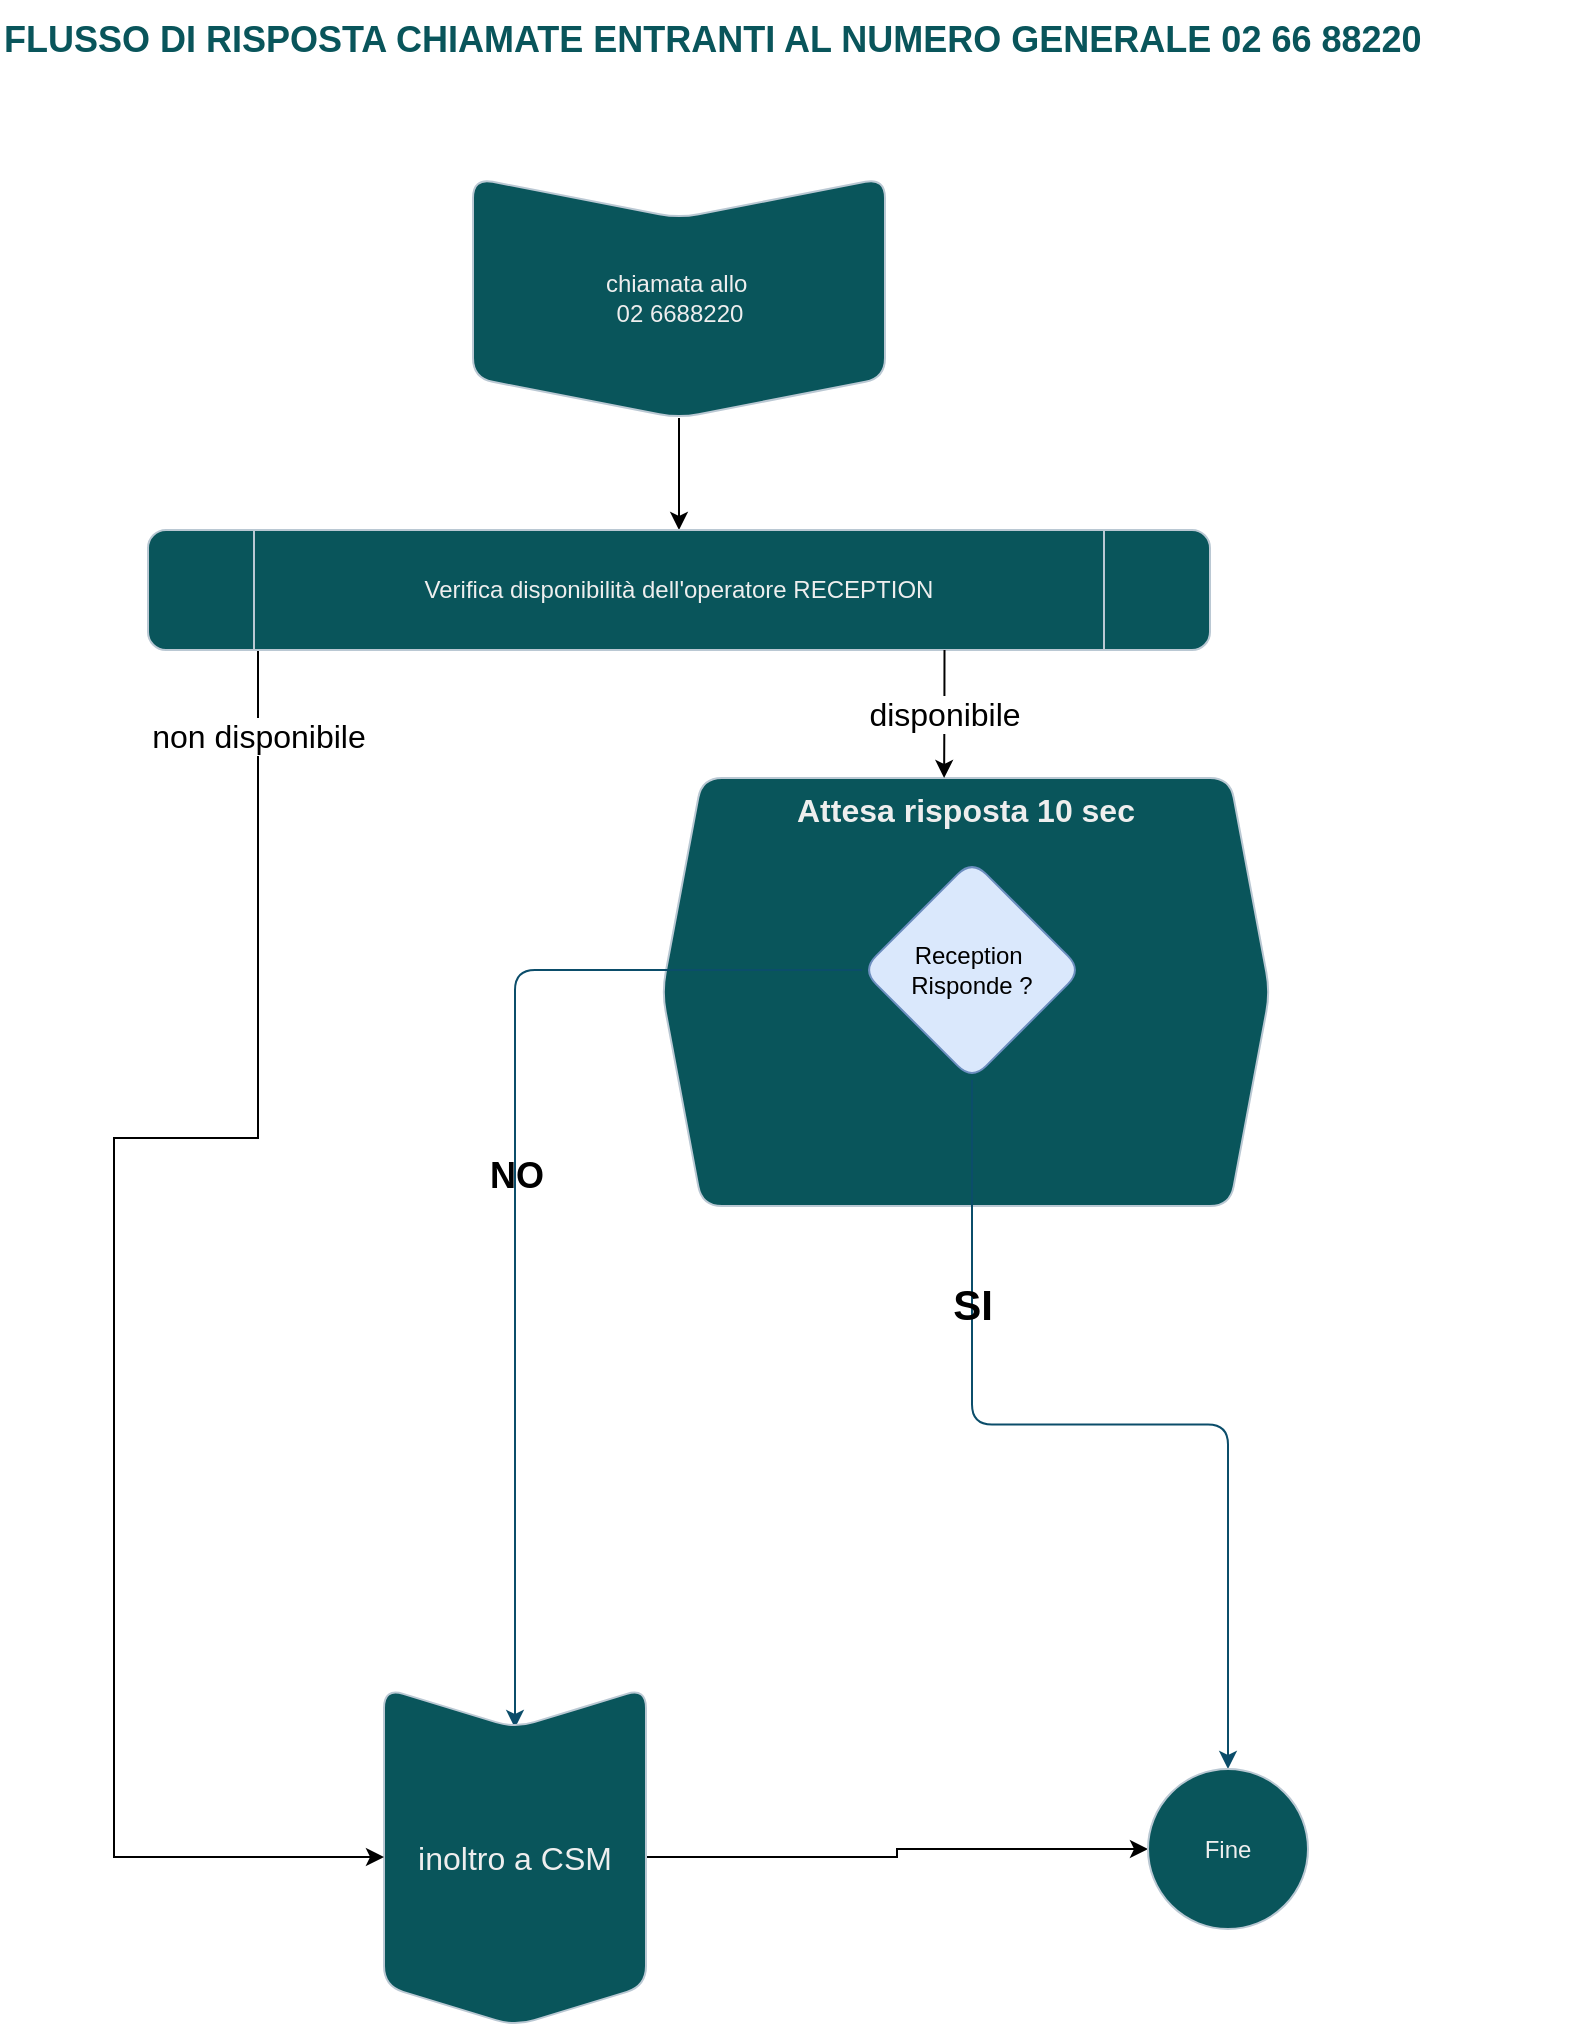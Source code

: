 <mxfile version="22.1.0" type="github" pages="2">
  <diagram name="GeneralNumber" id="2K9K8B1YWTyNbMokl5k0">
    <mxGraphModel dx="1914" dy="988" grid="0" gridSize="10" guides="1" tooltips="1" connect="1" arrows="1" fold="1" page="1" pageScale="1" pageWidth="827" pageHeight="1169" math="0" shadow="0">
      <root>
        <mxCell id="0" />
        <mxCell id="1" parent="0" />
        <mxCell id="MV5BvqTEezCp-tbcj1mJ-2" value="Attesa risposta 10 sec" style="shape=hexagon;perimeter=hexagonPerimeter2;whiteSpace=wrap;html=1;fixedSize=1;fillColor=#09555B;strokeColor=#BAC8D3;fontColor=#EEEEEE;rounded=1;labelBackgroundColor=none;verticalAlign=top;fontSize=16;fontStyle=1" vertex="1" parent="1">
          <mxGeometry x="361" y="399" width="304" height="214" as="geometry" />
        </mxCell>
        <mxCell id="2hbjmoNOjFk6Gdd9oWZ4-5" value="" style="edgeStyle=orthogonalEdgeStyle;rounded=0;orthogonalLoop=1;jettySize=auto;html=1;" edge="1" parent="1" source="QfQ0a9345wttwDZ6X_EZ-1" target="MV5BvqTEezCp-tbcj1mJ-1">
          <mxGeometry relative="1" as="geometry" />
        </mxCell>
        <mxCell id="QfQ0a9345wttwDZ6X_EZ-1" value="chiamata allo&amp;nbsp;&lt;br&gt;02 6688220" style="shape=step;perimeter=stepPerimeter;whiteSpace=wrap;html=1;fixedSize=1;rounded=1;labelBackgroundColor=none;fillColor=#09555B;strokeColor=#BAC8D3;fontColor=#EEEEEE;rotation=90;horizontal=0;" parent="1" vertex="1">
          <mxGeometry x="309.5" y="56" width="120" height="206" as="geometry" />
        </mxCell>
        <mxCell id="QfQ0a9345wttwDZ6X_EZ-9" value="NO" style="edgeStyle=orthogonalEdgeStyle;rounded=1;orthogonalLoop=1;jettySize=auto;html=1;labelBackgroundColor=none;strokeColor=#0B4D6A;fontColor=default;fontSize=18;fontStyle=1" parent="1" source="QfQ0a9345wttwDZ6X_EZ-4" target="QfQ0a9345wttwDZ6X_EZ-8" edge="1">
          <mxGeometry relative="1" as="geometry" />
        </mxCell>
        <mxCell id="2hbjmoNOjFk6Gdd9oWZ4-4" value="SI" style="edgeStyle=orthogonalEdgeStyle;rounded=1;orthogonalLoop=1;jettySize=auto;html=1;exitX=0.5;exitY=1;exitDx=0;exitDy=0;labelBackgroundColor=none;strokeColor=#0B4D6A;fontSize=21;fontStyle=1" edge="1" parent="1" source="QfQ0a9345wttwDZ6X_EZ-4" target="LZTAOic8aY3pJip-Kh1O-3">
          <mxGeometry x="-0.527" relative="1" as="geometry">
            <mxPoint as="offset" />
          </mxGeometry>
        </mxCell>
        <mxCell id="QfQ0a9345wttwDZ6X_EZ-4" value="Reception&amp;nbsp;&lt;br&gt;Risponde ?" style="rhombus;whiteSpace=wrap;html=1;rounded=1;labelBackgroundColor=none;fillColor=#dae8fc;strokeColor=#6c8ebf;" parent="1" vertex="1">
          <mxGeometry x="461" y="440" width="110" height="110" as="geometry" />
        </mxCell>
        <mxCell id="2hbjmoNOjFk6Gdd9oWZ4-3" value="" style="edgeStyle=orthogonalEdgeStyle;rounded=0;orthogonalLoop=1;jettySize=auto;html=1;" edge="1" parent="1" source="QfQ0a9345wttwDZ6X_EZ-8" target="LZTAOic8aY3pJip-Kh1O-3">
          <mxGeometry relative="1" as="geometry" />
        </mxCell>
        <mxCell id="QfQ0a9345wttwDZ6X_EZ-8" value="inoltro a CSM" style="shape=step;perimeter=stepPerimeter;whiteSpace=wrap;html=1;fixedSize=1;direction=south;rounded=1;labelBackgroundColor=none;fillColor=#09555B;strokeColor=#BAC8D3;fontColor=#EEEEEE;fontSize=16;" parent="1" vertex="1">
          <mxGeometry x="222" y="854" width="131" height="169" as="geometry" />
        </mxCell>
        <mxCell id="LZTAOic8aY3pJip-Kh1O-3" value="Fine" style="ellipse;whiteSpace=wrap;html=1;fillColor=#09555B;strokeColor=#BAC8D3;fontColor=#EEEEEE;rounded=1;labelBackgroundColor=none;" parent="1" vertex="1">
          <mxGeometry x="604" y="894.5" width="80" height="80" as="geometry" />
        </mxCell>
        <mxCell id="LZTAOic8aY3pJip-Kh1O-5" value="FLUSSO DI RISPOSTA CHIAMATE ENTRANTI AL NUMERO GENERALE 02 66 88220" style="text;html=1;strokeColor=none;fillColor=none;align=left;verticalAlign=middle;whiteSpace=wrap;rounded=0;fontStyle=1;fontColor=#09555b;fontSize=18;" parent="1" vertex="1">
          <mxGeometry x="30" y="10" width="790" height="40" as="geometry" />
        </mxCell>
        <mxCell id="2hbjmoNOjFk6Gdd9oWZ4-2" value="non disponibile" style="edgeStyle=orthogonalEdgeStyle;rounded=0;orthogonalLoop=1;jettySize=auto;html=1;exitX=0.25;exitY=1;exitDx=0;exitDy=0;fontSize=16;entryX=0.5;entryY=1;entryDx=0;entryDy=0;" edge="1" parent="1" source="MV5BvqTEezCp-tbcj1mJ-1" target="QfQ0a9345wttwDZ6X_EZ-8">
          <mxGeometry x="-0.728" relative="1" as="geometry">
            <mxPoint x="87" y="829" as="targetPoint" />
            <Array as="points">
              <mxPoint x="159" y="335" />
              <mxPoint x="159" y="579" />
              <mxPoint x="87" y="579" />
              <mxPoint x="87" y="939" />
            </Array>
            <mxPoint as="offset" />
          </mxGeometry>
        </mxCell>
        <mxCell id="MV5BvqTEezCp-tbcj1mJ-1" value="Verifica disponibilità dell&#39;operatore RECEPTION" style="shape=process;whiteSpace=wrap;html=1;backgroundOutline=1;fillColor=#09555B;strokeColor=#BAC8D3;fontColor=#EEEEEE;rounded=1;labelBackgroundColor=none;" vertex="1" parent="1">
          <mxGeometry x="104" y="275" width="531" height="60" as="geometry" />
        </mxCell>
        <mxCell id="2hbjmoNOjFk6Gdd9oWZ4-1" value="disponibile" style="edgeStyle=orthogonalEdgeStyle;rounded=0;orthogonalLoop=1;jettySize=auto;html=1;exitX=0.75;exitY=1;exitDx=0;exitDy=0;entryX=0.464;entryY=0;entryDx=0;entryDy=0;entryPerimeter=0;fontSize=16;" edge="1" parent="1" source="MV5BvqTEezCp-tbcj1mJ-1" target="MV5BvqTEezCp-tbcj1mJ-2">
          <mxGeometry x="-0.009" relative="1" as="geometry">
            <mxPoint as="offset" />
          </mxGeometry>
        </mxCell>
      </root>
    </mxGraphModel>
  </diagram>
  <diagram name="CSM" id="r0FDujd0C0zOUtkn7kqJ">
    <mxGraphModel dx="1914" dy="988" grid="0" gridSize="10" guides="1" tooltips="1" connect="1" arrows="1" fold="1" page="1" pageScale="1" pageWidth="827" pageHeight="1169" math="0" shadow="0">
      <root>
        <mxCell id="3qt1G9RcAfQPBy9y7cRb-0" />
        <mxCell id="3qt1G9RcAfQPBy9y7cRb-1" parent="3qt1G9RcAfQPBy9y7cRb-0" />
        <object label="attesa 10 secondi" Suono="Tono registrato con voce di Martina" id="YkXzJdTCK8HwTeFbaty8-9">
          <mxCell style="shape=hexagon;perimeter=hexagonPerimeter2;whiteSpace=wrap;html=1;fixedSize=1;fillColor=#F5AB50;strokeColor=#909090;fontColor=#1A1A1A;rounded=1;labelBackgroundColor=none;verticalAlign=top;" vertex="1" parent="3qt1G9RcAfQPBy9y7cRb-1">
            <mxGeometry x="588.5" y="643" width="199" height="178" as="geometry" />
          </mxCell>
        </object>
        <mxCell id="YkXzJdTCK8HwTeFbaty8-4" value="" style="edgeStyle=orthogonalEdgeStyle;rounded=0;orthogonalLoop=1;jettySize=auto;html=1;" edge="1" parent="3qt1G9RcAfQPBy9y7cRb-1" source="3qt1G9RcAfQPBy9y7cRb-3" target="YkXzJdTCK8HwTeFbaty8-2">
          <mxGeometry relative="1" as="geometry" />
        </mxCell>
        <mxCell id="3qt1G9RcAfQPBy9y7cRb-3" value="Ricezione chiamata allo &lt;br style=&quot;font-size: 14px;&quot;&gt;&lt;b style=&quot;font-size: 14px;&quot;&gt;02 00643799&lt;/b&gt;" style="shape=step;perimeter=stepPerimeter;whiteSpace=wrap;html=1;fixedSize=1;rounded=1;labelBackgroundColor=none;fillColor=#F5AB50;strokeColor=#909090;fontColor=#1A1A1A;rotation=90;horizontal=0;fontSize=14;" parent="3qt1G9RcAfQPBy9y7cRb-1" vertex="1">
          <mxGeometry x="365" y="120" width="120" height="146" as="geometry" />
        </mxCell>
        <mxCell id="3qt1G9RcAfQPBy9y7cRb-12" value="Verifica orario della chiamata" style="shape=process;whiteSpace=wrap;html=1;backgroundOutline=1;rounded=1;labelBackgroundColor=none;fillColor=#F5AB50;strokeColor=#909090;fontColor=#1A1A1A;fontSize=16;" parent="3qt1G9RcAfQPBy9y7cRb-1" vertex="1">
          <mxGeometry x="136" y="288" width="561" height="60" as="geometry" />
        </mxCell>
        <mxCell id="YkXzJdTCK8HwTeFbaty8-15" value="SI" style="edgeStyle=orthogonalEdgeStyle;rounded=0;orthogonalLoop=1;jettySize=auto;html=1;entryX=0.5;entryY=0;entryDx=0;entryDy=0;" edge="1" parent="3qt1G9RcAfQPBy9y7cRb-1" source="3qt1G9RcAfQPBy9y7cRb-15" target="3qt1G9RcAfQPBy9y7cRb-25">
          <mxGeometry relative="1" as="geometry" />
        </mxCell>
        <mxCell id="YkXzJdTCK8HwTeFbaty8-18" style="edgeStyle=orthogonalEdgeStyle;rounded=0;orthogonalLoop=1;jettySize=auto;html=1;exitX=1;exitY=0.5;exitDx=0;exitDy=0;entryX=0;entryY=0.5;entryDx=0;entryDy=0;" edge="1" parent="3qt1G9RcAfQPBy9y7cRb-1" source="3qt1G9RcAfQPBy9y7cRb-18" target="3qt1G9RcAfQPBy9y7cRb-25">
          <mxGeometry relative="1" as="geometry" />
        </mxCell>
        <mxCell id="3qt1G9RcAfQPBy9y7cRb-18" value="Inotro a segreteria24&lt;br&gt;dopo 10 sec" style="shape=step;perimeter=stepPerimeter;whiteSpace=wrap;html=1;fixedSize=1;direction=south;rounded=1;labelBackgroundColor=none;fillColor=#F5AB50;strokeColor=#909090;fontColor=#1A1A1A;" parent="3qt1G9RcAfQPBy9y7cRb-1" vertex="1">
          <mxGeometry x="426" y="901" width="80" height="120" as="geometry" />
        </mxCell>
        <mxCell id="YkXzJdTCK8HwTeFbaty8-21" style="edgeStyle=orthogonalEdgeStyle;rounded=0;orthogonalLoop=1;jettySize=auto;html=1;" edge="1" parent="3qt1G9RcAfQPBy9y7cRb-1" source="3qt1G9RcAfQPBy9y7cRb-23" target="3qt1G9RcAfQPBy9y7cRb-25">
          <mxGeometry relative="1" as="geometry">
            <Array as="points">
              <mxPoint x="169" y="1069" />
              <mxPoint x="685" y="1069" />
            </Array>
          </mxGeometry>
        </mxCell>
        <mxCell id="3qt1G9RcAfQPBy9y7cRb-23" value="Registrazione messaggio in casella vocale &lt;b&gt;CSM_KI&lt;/b&gt;" style="whiteSpace=wrap;html=1;rounded=1;labelBackgroundColor=none;fillColor=#F5AB50;strokeColor=#909090;fontColor=#1A1A1A;" parent="3qt1G9RcAfQPBy9y7cRb-1" vertex="1">
          <mxGeometry x="97" y="702" width="143" height="84" as="geometry" />
        </mxCell>
        <mxCell id="3qt1G9RcAfQPBy9y7cRb-25" value="Fine" style="ellipse;whiteSpace=wrap;html=1;fillColor=#F5AB50;strokeColor=#909090;fontColor=#1A1A1A;rounded=1;labelBackgroundColor=none;" parent="3qt1G9RcAfQPBy9y7cRb-1" vertex="1">
          <mxGeometry x="648" y="1028" width="80" height="80" as="geometry" />
        </mxCell>
        <mxCell id="3qt1G9RcAfQPBy9y7cRb-26" value="FLUSSO DI RISPOSTA CHIAMATE ENTRANTI AL NUMERO DEL CSM 02 00 6437 99" style="text;html=1;strokeColor=none;fillColor=none;align=left;verticalAlign=middle;whiteSpace=wrap;rounded=0;fontStyle=1;fontColor=#f5ab50;fontSize=18;labelBackgroundColor=none;" parent="3qt1G9RcAfQPBy9y7cRb-1" vertex="1">
          <mxGeometry x="30" y="10" width="746" height="40" as="geometry" />
        </mxCell>
        <mxCell id="YkXzJdTCK8HwTeFbaty8-20" value="" style="edgeStyle=orthogonalEdgeStyle;rounded=0;orthogonalLoop=1;jettySize=auto;html=1;" edge="1" parent="3qt1G9RcAfQPBy9y7cRb-1" source="YkXzJdTCK8HwTeFbaty8-0" target="3qt1G9RcAfQPBy9y7cRb-23">
          <mxGeometry relative="1" as="geometry" />
        </mxCell>
        <object label="Messaggio vocale" Messaggio="Chiens Italia buongiorno,&#xa;in questo momento non possiamo rispondervi, per favore lasciate un messaggio con i vostri riferimenti dopo il segnale acustico.&#xa;Grazie" id="YkXzJdTCK8HwTeFbaty8-0">
          <mxCell style="whiteSpace=wrap;html=1;rounded=1;labelBackgroundColor=none;fillColor=#F5AB50;strokeColor=#909090;fontColor=#1A1A1A;fontSize=16;" vertex="1" parent="3qt1G9RcAfQPBy9y7cRb-1">
            <mxGeometry x="63" y="609" width="211" height="54" as="geometry" />
          </mxCell>
        </object>
        <mxCell id="YkXzJdTCK8HwTeFbaty8-5" value="ore 08:00 - 09:00&amp;nbsp;" style="edgeStyle=orthogonalEdgeStyle;rounded=0;orthogonalLoop=1;jettySize=auto;html=1;exitX=0.5;exitY=1;exitDx=0;exitDy=0;entryX=0.5;entryY=0;entryDx=0;entryDy=0;" edge="1" parent="3qt1G9RcAfQPBy9y7cRb-1" source="YkXzJdTCK8HwTeFbaty8-2" target="YkXzJdTCK8HwTeFbaty8-11">
          <mxGeometry relative="1" as="geometry">
            <mxPoint x="210" y="472" as="targetPoint" />
          </mxGeometry>
        </mxCell>
        <mxCell id="YkXzJdTCK8HwTeFbaty8-6" value="altro orario" style="edgeStyle=orthogonalEdgeStyle;rounded=0;orthogonalLoop=1;jettySize=auto;html=1;" edge="1" parent="3qt1G9RcAfQPBy9y7cRb-1" source="YkXzJdTCK8HwTeFbaty8-2" target="YkXzJdTCK8HwTeFbaty8-3">
          <mxGeometry relative="1" as="geometry" />
        </mxCell>
        <mxCell id="YkXzJdTCK8HwTeFbaty8-2" value="Verifica orario della chiamata" style="shape=process;whiteSpace=wrap;html=1;backgroundOutline=1;rounded=1;labelBackgroundColor=none;fillColor=#F5AB50;strokeColor=#909090;fontColor=#1A1A1A;fontSize=16;" vertex="1" parent="3qt1G9RcAfQPBy9y7cRb-1">
          <mxGeometry x="144.5" y="288" width="561" height="60" as="geometry" />
        </mxCell>
        <mxCell id="YkXzJdTCK8HwTeFbaty8-12" value="nessuno" style="edgeStyle=orthogonalEdgeStyle;rounded=0;orthogonalLoop=1;jettySize=auto;html=1;exitX=0.25;exitY=1;exitDx=0;exitDy=0;entryX=0.5;entryY=0;entryDx=0;entryDy=0;" edge="1" parent="3qt1G9RcAfQPBy9y7cRb-1" source="YkXzJdTCK8HwTeFbaty8-3" target="YkXzJdTCK8HwTeFbaty8-10">
          <mxGeometry relative="1" as="geometry" />
        </mxCell>
        <mxCell id="YkXzJdTCK8HwTeFbaty8-13" value="qualcuno disponibile" style="edgeStyle=orthogonalEdgeStyle;rounded=0;orthogonalLoop=1;jettySize=auto;html=1;exitX=0.75;exitY=1;exitDx=0;exitDy=0;entryX=0.5;entryY=0;entryDx=0;entryDy=0;" edge="1" parent="3qt1G9RcAfQPBy9y7cRb-1" source="YkXzJdTCK8HwTeFbaty8-3" target="YkXzJdTCK8HwTeFbaty8-9">
          <mxGeometry relative="1" as="geometry" />
        </mxCell>
        <mxCell id="YkXzJdTCK8HwTeFbaty8-3" value="Verifica disponibilità operatori CSM" style="shape=process;whiteSpace=wrap;html=1;backgroundOutline=1;rounded=1;labelBackgroundColor=none;fillColor=#F5AB50;strokeColor=#909090;fontColor=#1A1A1A;fontSize=16;" vertex="1" parent="3qt1G9RcAfQPBy9y7cRb-1">
          <mxGeometry x="451" y="486" width="313" height="60" as="geometry" />
        </mxCell>
        <mxCell id="YkXzJdTCK8HwTeFbaty8-17" style="edgeStyle=orthogonalEdgeStyle;rounded=0;orthogonalLoop=1;jettySize=auto;html=1;exitX=0.5;exitY=1;exitDx=0;exitDy=0;entryX=0;entryY=0.5;entryDx=0;entryDy=0;" edge="1" parent="3qt1G9RcAfQPBy9y7cRb-1" source="YkXzJdTCK8HwTeFbaty8-10" target="3qt1G9RcAfQPBy9y7cRb-18">
          <mxGeometry relative="1" as="geometry" />
        </mxCell>
        <object label="Attesa 5 secondi" Suono="Tono registrato con squillo telefono" id="YkXzJdTCK8HwTeFbaty8-10">
          <mxCell style="shape=hexagon;perimeter=hexagonPerimeter2;whiteSpace=wrap;html=1;fixedSize=1;fillColor=#F5AB50;strokeColor=#909090;fontColor=#1A1A1A;rounded=1;labelBackgroundColor=none;" vertex="1" parent="3qt1G9RcAfQPBy9y7cRb-1">
            <mxGeometry x="406" y="657" width="120" height="80" as="geometry" />
          </mxCell>
        </object>
        <mxCell id="YkXzJdTCK8HwTeFbaty8-19" value="" style="edgeStyle=orthogonalEdgeStyle;rounded=0;orthogonalLoop=1;jettySize=auto;html=1;" edge="1" parent="3qt1G9RcAfQPBy9y7cRb-1" source="YkXzJdTCK8HwTeFbaty8-11" target="YkXzJdTCK8HwTeFbaty8-0">
          <mxGeometry relative="1" as="geometry" />
        </mxCell>
        <object label="Attesa 5 secondi" Suono="Tono registrato con squillo telefono" id="YkXzJdTCK8HwTeFbaty8-11">
          <mxCell style="shape=hexagon;perimeter=hexagonPerimeter2;whiteSpace=wrap;html=1;fixedSize=1;fillColor=#F5AB50;strokeColor=#909090;fontColor=#1A1A1A;rounded=1;labelBackgroundColor=none;" vertex="1" parent="3qt1G9RcAfQPBy9y7cRb-1">
            <mxGeometry x="108.5" y="486" width="120" height="80" as="geometry" />
          </mxCell>
        </object>
        <mxCell id="GTCWEqUkxPPOSSRi2fT--0" value="NO" style="edgeStyle=orthogonalEdgeStyle;rounded=0;orthogonalLoop=1;jettySize=auto;html=1;entryX=0.25;entryY=0;entryDx=0;entryDy=0;" edge="1" parent="3qt1G9RcAfQPBy9y7cRb-1" source="3qt1G9RcAfQPBy9y7cRb-15" target="3qt1G9RcAfQPBy9y7cRb-18">
          <mxGeometry relative="1" as="geometry" />
        </mxCell>
        <mxCell id="3qt1G9RcAfQPBy9y7cRb-15" value="CSM&lt;br&gt;Risponde?" style="rhombus;whiteSpace=wrap;html=1;rounded=1;labelBackgroundColor=none;fillColor=#F5AB50;strokeColor=#909090;fontColor=#1A1A1A;" parent="3qt1G9RcAfQPBy9y7cRb-1" vertex="1">
          <mxGeometry x="623" y="692" width="130" height="80" as="geometry" />
        </mxCell>
      </root>
    </mxGraphModel>
  </diagram>
</mxfile>

